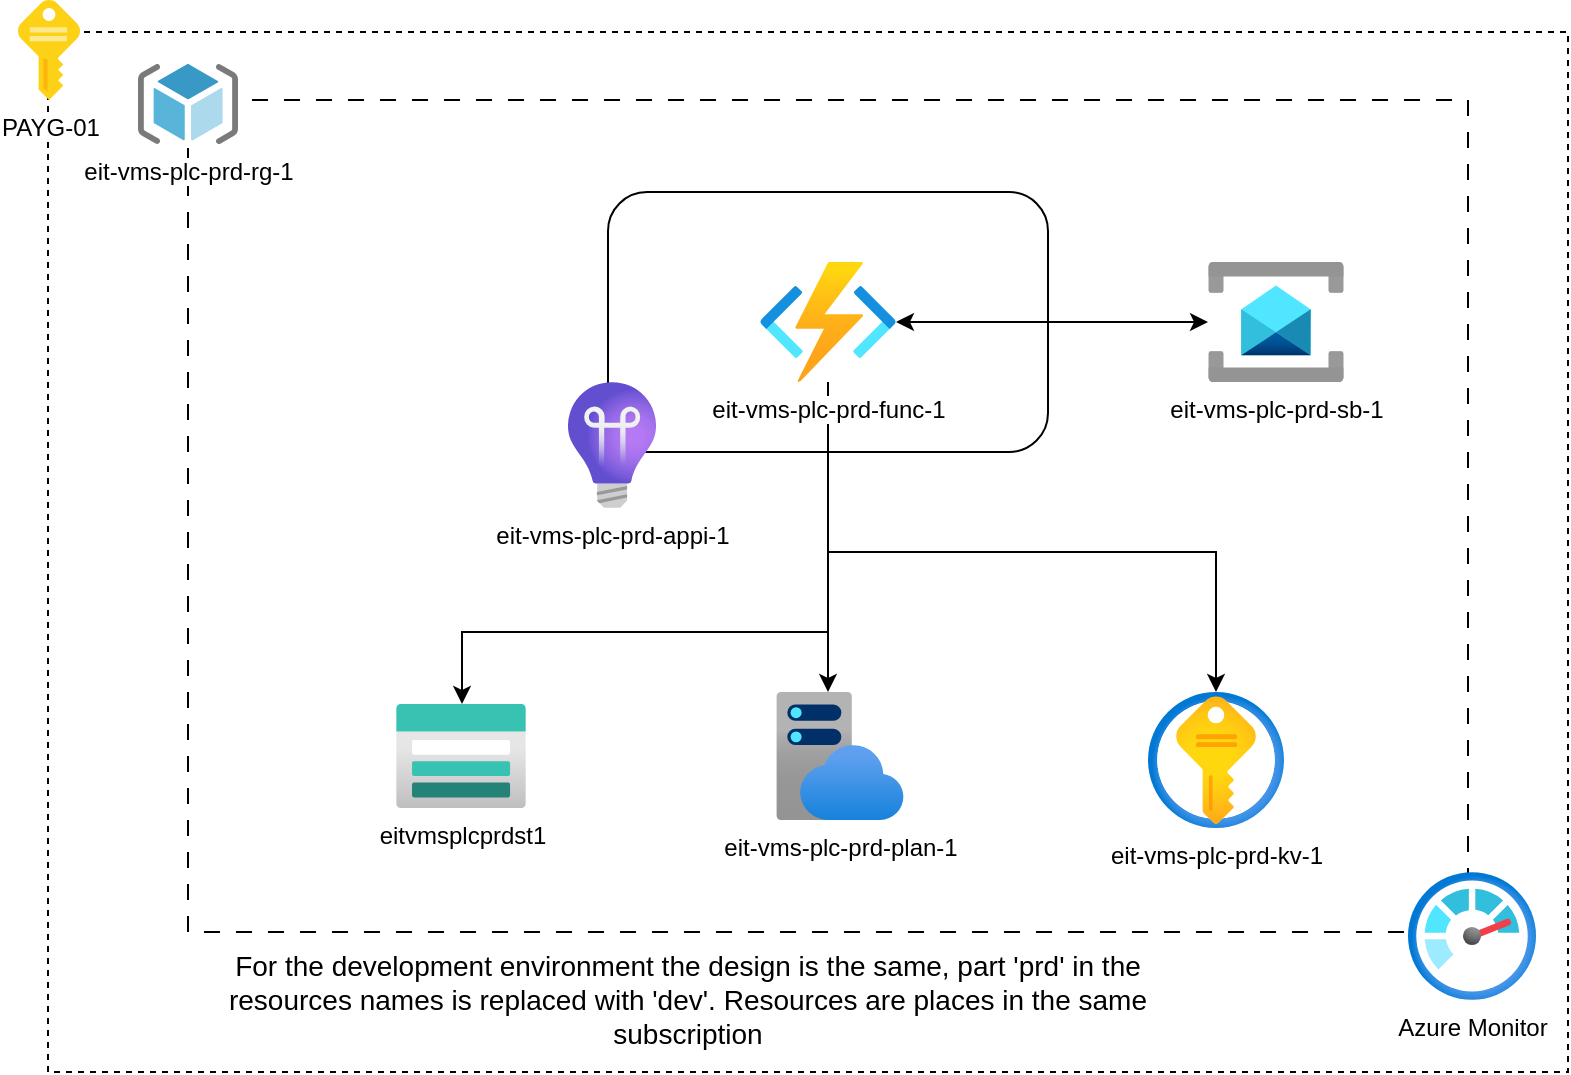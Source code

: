 <mxfile version="24.0.4" type="device">
  <diagram id="I_NZRvvyxYQ18id1Or9Y" name="Page-1">
    <mxGraphModel dx="1026" dy="648" grid="1" gridSize="10" guides="1" tooltips="1" connect="1" arrows="1" fold="1" page="1" pageScale="1" pageWidth="827" pageHeight="1169" math="0" shadow="0">
      <root>
        <mxCell id="0" />
        <mxCell id="1" parent="0" />
        <mxCell id="Gxp5gNr0jwAPQSZMOCmy-2" value="" style="rounded=0;whiteSpace=wrap;html=1;fillColor=none;dashed=1;" parent="1" vertex="1">
          <mxGeometry x="40" y="40" width="760" height="520" as="geometry" />
        </mxCell>
        <mxCell id="Gxp5gNr0jwAPQSZMOCmy-3" value="" style="rounded=0;whiteSpace=wrap;html=1;fillColor=none;dashed=1;dashPattern=8 8;" parent="1" vertex="1">
          <mxGeometry x="110" y="74" width="640" height="416" as="geometry" />
        </mxCell>
        <mxCell id="Gxp5gNr0jwAPQSZMOCmy-14" value="" style="rounded=1;whiteSpace=wrap;html=1;fillColor=none;" parent="1" vertex="1">
          <mxGeometry x="320" y="120" width="220" height="130" as="geometry" />
        </mxCell>
        <mxCell id="Gxp5gNr0jwAPQSZMOCmy-1" value="PAYG-01" style="image;sketch=0;aspect=fixed;html=1;points=[];align=center;fontSize=12;image=img/lib/mscae/Key.svg;" parent="1" vertex="1">
          <mxGeometry x="25" y="24" width="31" height="50" as="geometry" />
        </mxCell>
        <mxCell id="Gxp5gNr0jwAPQSZMOCmy-4" value="eit-vms-plc-prd-rg-1" style="image;sketch=0;aspect=fixed;html=1;points=[];align=center;fontSize=12;image=img/lib/mscae/ResourceGroup.svg;imageBackground=default;" parent="1" vertex="1">
          <mxGeometry x="85" y="56" width="50" height="40" as="geometry" />
        </mxCell>
        <mxCell id="Gxp5gNr0jwAPQSZMOCmy-6" value="eit-vms-plc-prd-plan-1" style="image;aspect=fixed;html=1;points=[];align=center;fontSize=12;image=img/lib/azure2/app_services/App_Service_Plans.svg;" parent="1" vertex="1">
          <mxGeometry x="404" y="370" width="64" height="64" as="geometry" />
        </mxCell>
        <mxCell id="Gxp5gNr0jwAPQSZMOCmy-10" style="edgeStyle=orthogonalEdgeStyle;rounded=0;orthogonalLoop=1;jettySize=auto;html=1;" parent="1" edge="1">
          <mxGeometry relative="1" as="geometry">
            <mxPoint x="430" y="215" as="sourcePoint" />
            <mxPoint x="430" y="370" as="targetPoint" />
            <Array as="points">
              <mxPoint x="430" y="330" />
              <mxPoint x="430" y="330" />
            </Array>
          </mxGeometry>
        </mxCell>
        <mxCell id="Gxp5gNr0jwAPQSZMOCmy-16" style="edgeStyle=orthogonalEdgeStyle;rounded=0;orthogonalLoop=1;jettySize=auto;html=1;startArrow=classic;startFill=1;" parent="1" source="Gxp5gNr0jwAPQSZMOCmy-7" target="Gxp5gNr0jwAPQSZMOCmy-15" edge="1">
          <mxGeometry relative="1" as="geometry" />
        </mxCell>
        <mxCell id="Gxp5gNr0jwAPQSZMOCmy-21" style="edgeStyle=orthogonalEdgeStyle;rounded=0;orthogonalLoop=1;jettySize=auto;html=1;" parent="1" edge="1">
          <mxGeometry relative="1" as="geometry">
            <mxPoint x="430" y="215" as="sourcePoint" />
            <mxPoint x="247" y="376" as="targetPoint" />
            <Array as="points">
              <mxPoint x="430" y="340" />
              <mxPoint x="247" y="340" />
            </Array>
          </mxGeometry>
        </mxCell>
        <mxCell id="Gxp5gNr0jwAPQSZMOCmy-22" style="edgeStyle=orthogonalEdgeStyle;rounded=0;orthogonalLoop=1;jettySize=auto;html=1;" parent="1" edge="1">
          <mxGeometry relative="1" as="geometry">
            <mxPoint x="430" y="215" as="sourcePoint" />
            <mxPoint x="624" y="370" as="targetPoint" />
            <Array as="points">
              <mxPoint x="430" y="300" />
              <mxPoint x="624" y="300" />
            </Array>
          </mxGeometry>
        </mxCell>
        <mxCell id="Gxp5gNr0jwAPQSZMOCmy-7" value="eit-vms-plc-prd-func-1" style="image;aspect=fixed;html=1;points=[];align=center;fontSize=12;image=img/lib/azure2/compute/Function_Apps.svg;" parent="1" vertex="1">
          <mxGeometry x="396" y="155" width="68" height="60" as="geometry" />
        </mxCell>
        <mxCell id="Gxp5gNr0jwAPQSZMOCmy-8" value="eitvmsplcprdst1" style="image;aspect=fixed;html=1;points=[];align=center;fontSize=12;image=img/lib/azure2/storage/Storage_Accounts.svg;" parent="1" vertex="1">
          <mxGeometry x="214" y="376" width="65" height="52" as="geometry" />
        </mxCell>
        <mxCell id="Gxp5gNr0jwAPQSZMOCmy-12" value="Azure Monitor" style="image;aspect=fixed;html=1;points=[];align=center;fontSize=12;image=img/lib/azure2/management_governance/Monitor.svg;" parent="1" vertex="1">
          <mxGeometry x="720" y="460" width="64" height="64" as="geometry" />
        </mxCell>
        <mxCell id="Gxp5gNr0jwAPQSZMOCmy-13" value="eit-vms-plc-prd-appi-1" style="image;aspect=fixed;html=1;points=[];align=center;fontSize=12;image=img/lib/azure2/devops/Application_Insights.svg;" parent="1" vertex="1">
          <mxGeometry x="300" y="215" width="44" height="63" as="geometry" />
        </mxCell>
        <mxCell id="Gxp5gNr0jwAPQSZMOCmy-15" value="eit-vms-plc-prd-sb-1" style="image;aspect=fixed;html=1;points=[];align=center;fontSize=12;image=img/lib/azure2/integration/Service_Bus.svg;" parent="1" vertex="1">
          <mxGeometry x="620" y="155" width="68" height="60" as="geometry" />
        </mxCell>
        <mxCell id="Gxp5gNr0jwAPQSZMOCmy-17" value="eit-vms-plc-prd-kv-1" style="image;aspect=fixed;html=1;points=[];align=center;fontSize=12;image=img/lib/azure2/security/Key_Vaults.svg;" parent="1" vertex="1">
          <mxGeometry x="590" y="370" width="68" height="68" as="geometry" />
        </mxCell>
        <mxCell id="Gxp5gNr0jwAPQSZMOCmy-28" value="&lt;font style=&quot;font-size: 14px;&quot;&gt;For the development environment the design is the same, part &#39;prd&#39; in the resources names is replaced with &#39;dev&#39;. Resources are places in the same subscription&lt;/font&gt;" style="text;html=1;align=center;verticalAlign=middle;whiteSpace=wrap;rounded=0;" parent="1" vertex="1">
          <mxGeometry x="110" y="509" width="500" height="30" as="geometry" />
        </mxCell>
      </root>
    </mxGraphModel>
  </diagram>
</mxfile>
